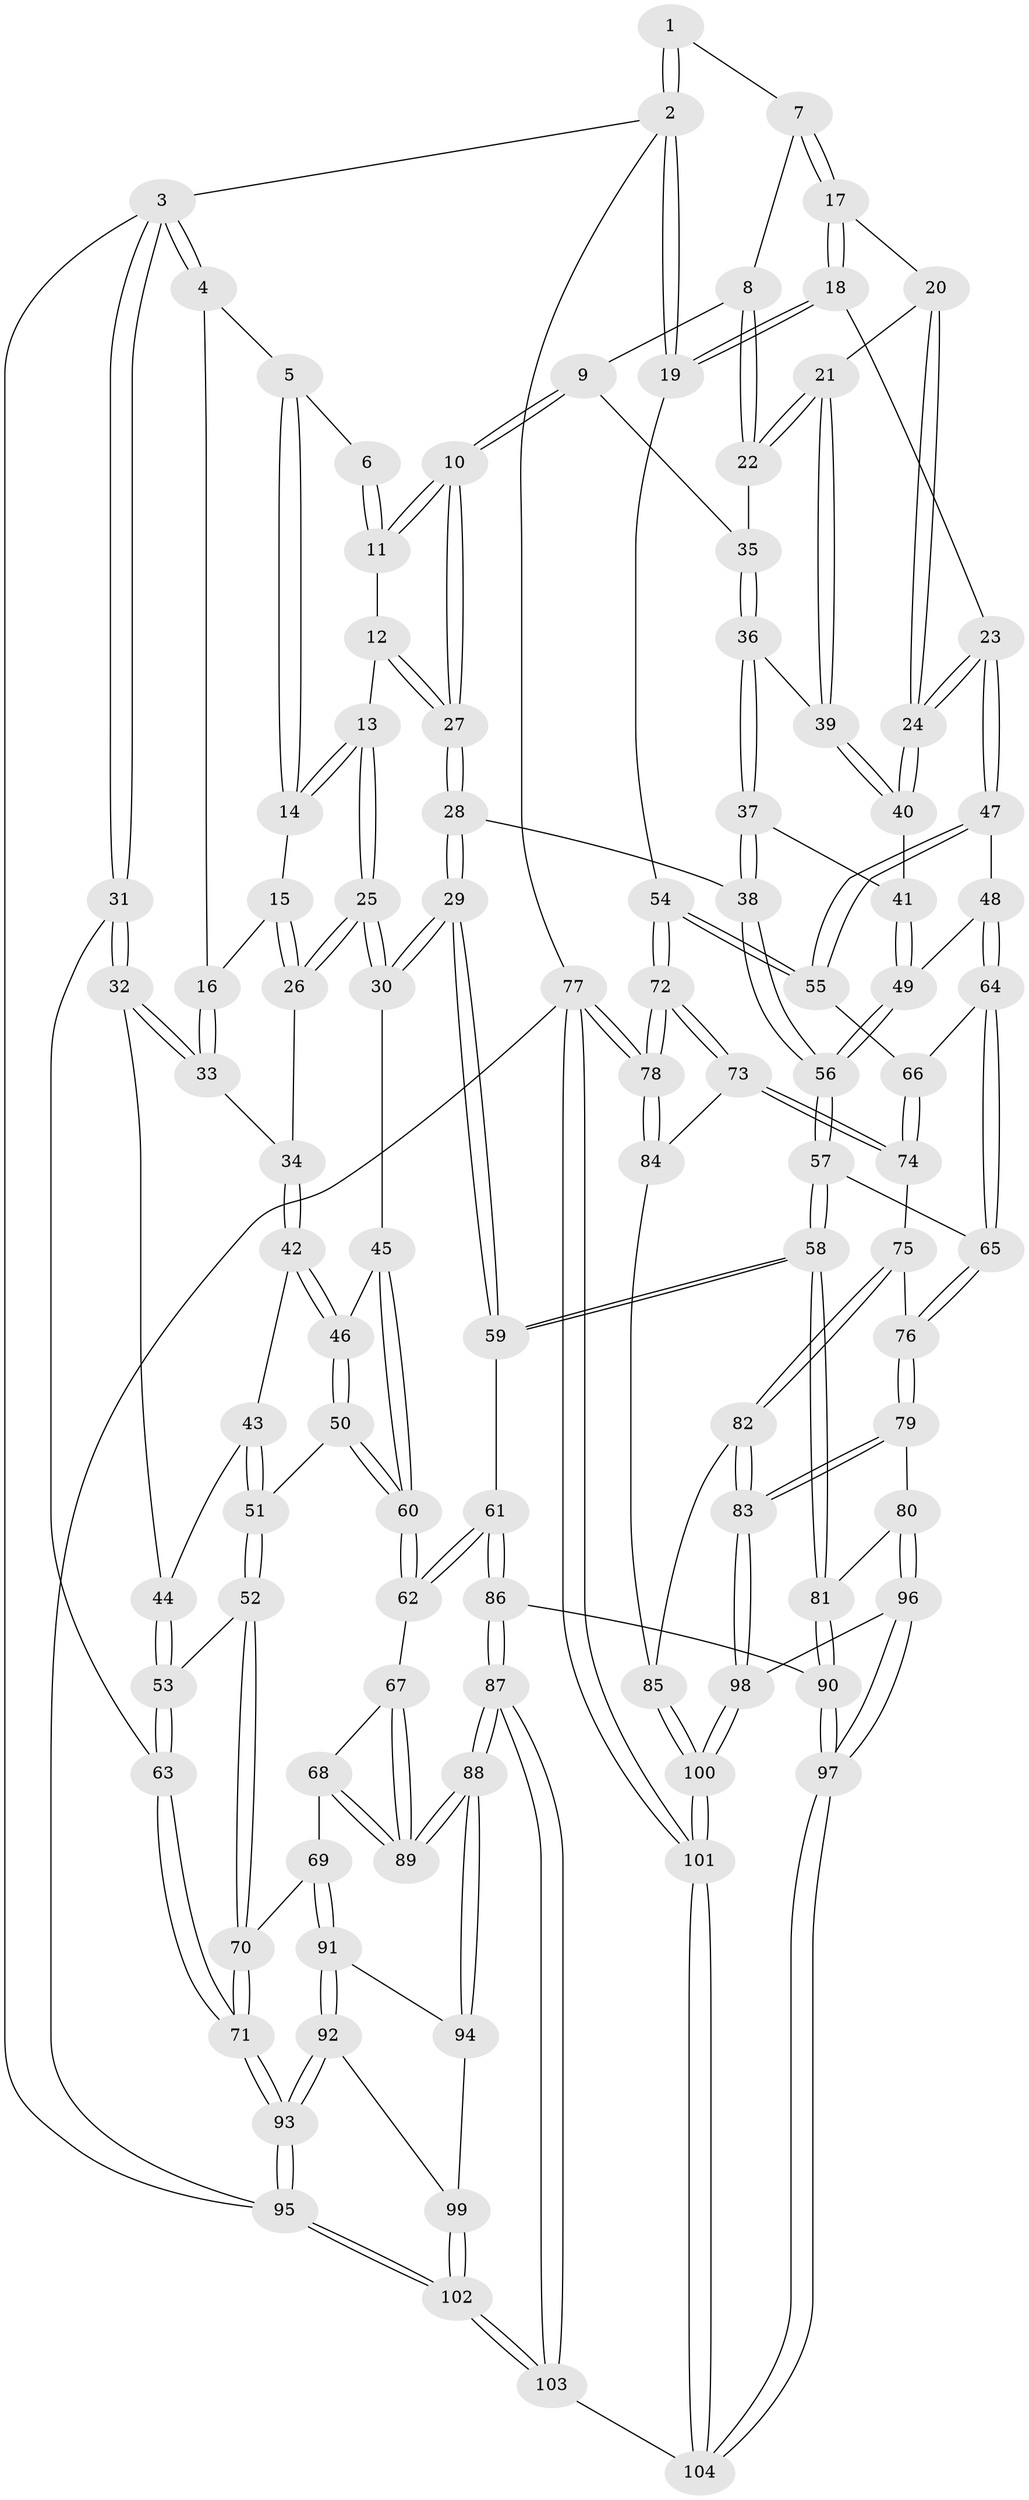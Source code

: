 // coarse degree distribution, {4: 0.375, 6: 0.1111111111111111, 5: 0.4027777777777778, 3: 0.09722222222222222, 2: 0.013888888888888888}
// Generated by graph-tools (version 1.1) at 2025/24/03/03/25 07:24:32]
// undirected, 104 vertices, 257 edges
graph export_dot {
graph [start="1"]
  node [color=gray90,style=filled];
  1 [pos="+0.6719963659914677+0"];
  2 [pos="+1+0"];
  3 [pos="+0+0"];
  4 [pos="+0.11722318839860983+0"];
  5 [pos="+0.12577531031376535+0"];
  6 [pos="+0.6105426235611041+0"];
  7 [pos="+0.7402026099375842+0"];
  8 [pos="+0.7084259255116792+0.06715911329993755"];
  9 [pos="+0.6108525875229884+0.1658553284947163"];
  10 [pos="+0.560025629216619+0.1830486493475219"];
  11 [pos="+0.544554721186031+0"];
  12 [pos="+0.37768716748647707+0.11845391272848968"];
  13 [pos="+0.35685152717978186+0.11545801376821638"];
  14 [pos="+0.2957390514154986+0.06421973826531174"];
  15 [pos="+0.21320102844741007+0.16143249716046085"];
  16 [pos="+0.09947110581807259+0.12175584737723925"];
  17 [pos="+0.8353631086885682+0.08277013598950338"];
  18 [pos="+0.998381191817817+0.10454235622118815"];
  19 [pos="+1+0"];
  20 [pos="+0.8278626265125423+0.1171826548062723"];
  21 [pos="+0.7294187858627169+0.19188377928632744"];
  22 [pos="+0.7078473052945629+0.177503331106885"];
  23 [pos="+0.8556777618025336+0.31464386206093103"];
  24 [pos="+0.844586114037229+0.306560387398415"];
  25 [pos="+0.27755622334514146+0.2596052487019923"];
  26 [pos="+0.2361665910280958+0.24311803442476929"];
  27 [pos="+0.5163135154718314+0.2802688688545082"];
  28 [pos="+0.5173484298353936+0.29676896897156574"];
  29 [pos="+0.3710948398980096+0.3514747810128872"];
  30 [pos="+0.3319146722120708+0.3446515076082481"];
  31 [pos="+0+0.28947974621579997"];
  32 [pos="+0+0.28214710877673915"];
  33 [pos="+0.057839594680897576+0.19851249129461784"];
  34 [pos="+0.15350205775262696+0.2659667806797936"];
  35 [pos="+0.704680057614387+0.17850646921953553"];
  36 [pos="+0.6620402507498223+0.23351243240773234"];
  37 [pos="+0.5435140147023977+0.3066062542353952"];
  38 [pos="+0.5286432348911789+0.306026544443651"];
  39 [pos="+0.7537941042124646+0.2447609845395286"];
  40 [pos="+0.7894181359907014+0.29481305241114975"];
  41 [pos="+0.6653414330541194+0.33370192878241844"];
  42 [pos="+0.14508597409172275+0.339057107130944"];
  43 [pos="+0.08332457280876672+0.37567753943290977"];
  44 [pos="+0.032756229597436376+0.3643451822329339"];
  45 [pos="+0.2861076172989053+0.3783050010660718"];
  46 [pos="+0.21323652688183473+0.38642219170425873"];
  47 [pos="+0.9000202564315966+0.38183397993375434"];
  48 [pos="+0.7420697133089401+0.4665556835418058"];
  49 [pos="+0.7128397462322101+0.45186840400878264"];
  50 [pos="+0.14028828190198922+0.4899412758004482"];
  51 [pos="+0.13507065976147245+0.4906856882469319"];
  52 [pos="+0.07698546094719066+0.5403459139335987"];
  53 [pos="+0.050644268474868165+0.5361653555220102"];
  54 [pos="+1+0.43732521845643624"];
  55 [pos="+0.9680021327920687+0.4222098006932304"];
  56 [pos="+0.5612264307822228+0.49148066272598995"];
  57 [pos="+0.5537886715651693+0.5244968073344303"];
  58 [pos="+0.4234864616311556+0.6201137272064482"];
  59 [pos="+0.40273437028410686+0.6166443985970996"];
  60 [pos="+0.25453157093561185+0.5364839556766003"];
  61 [pos="+0.39548284978258375+0.6184809345986004"];
  62 [pos="+0.30928194349360033+0.6172802155521513"];
  63 [pos="+0+0.550265643268185"];
  64 [pos="+0.7343713594220544+0.5912454098270745"];
  65 [pos="+0.7013727199569899+0.6207122977935936"];
  66 [pos="+0.8584070966472666+0.5846453535727342"];
  67 [pos="+0.29282985266009315+0.6295915554119275"];
  68 [pos="+0.15647521536032738+0.6916565465452884"];
  69 [pos="+0.1417886543605567+0.6922229532745463"];
  70 [pos="+0.13650578065619812+0.6872835435191752"];
  71 [pos="+0+0.6603121583849573"];
  72 [pos="+1+0.6822712403738661"];
  73 [pos="+0.9325049299803831+0.7240214054307682"];
  74 [pos="+0.8895328601824133+0.668058781096184"];
  75 [pos="+0.7803804012401068+0.6886949557018794"];
  76 [pos="+0.7006512715187037+0.6303522068376037"];
  77 [pos="+1+1"];
  78 [pos="+1+1"];
  79 [pos="+0.637396813774989+0.7614461744969859"];
  80 [pos="+0.5864308322721559+0.777333319433631"];
  81 [pos="+0.5245731436654224+0.7570637591376813"];
  82 [pos="+0.8331925677728581+0.8294526216408309"];
  83 [pos="+0.7721296537581264+0.8432939089853065"];
  84 [pos="+0.8484182306719188+0.8276618498527889"];
  85 [pos="+0.8410703354081985+0.8296615596980139"];
  86 [pos="+0.32495880133380634+0.8892888554504781"];
  87 [pos="+0.30167880037244854+0.9012005789518587"];
  88 [pos="+0.28206762803079294+0.8812172402306082"];
  89 [pos="+0.27913634092229805+0.8731043089505204"];
  90 [pos="+0.41223978236984393+0.8776320054179876"];
  91 [pos="+0.09618672912877634+0.782582531782737"];
  92 [pos="+0.027978010890466535+0.8405448084537349"];
  93 [pos="+0+0.8454572904739767"];
  94 [pos="+0.1911239295644096+0.8640612053594243"];
  95 [pos="+0+1"];
  96 [pos="+0.5847842009761115+0.9916541692191537"];
  97 [pos="+0.5663420013649367+1"];
  98 [pos="+0.7437273874021553+0.9080932441635514"];
  99 [pos="+0.09065220883450549+0.9180653302658055"];
  100 [pos="+0.8728801250124172+1"];
  101 [pos="+0.8889246243219736+1"];
  102 [pos="+0.19294587829907056+1"];
  103 [pos="+0.21841390571688682+1"];
  104 [pos="+0.5584086057595339+1"];
  1 -- 2;
  1 -- 2;
  1 -- 7;
  2 -- 3;
  2 -- 19;
  2 -- 19;
  2 -- 77;
  3 -- 4;
  3 -- 4;
  3 -- 31;
  3 -- 31;
  3 -- 95;
  4 -- 5;
  4 -- 16;
  5 -- 6;
  5 -- 14;
  5 -- 14;
  6 -- 11;
  6 -- 11;
  7 -- 8;
  7 -- 17;
  7 -- 17;
  8 -- 9;
  8 -- 22;
  8 -- 22;
  9 -- 10;
  9 -- 10;
  9 -- 35;
  10 -- 11;
  10 -- 11;
  10 -- 27;
  10 -- 27;
  11 -- 12;
  12 -- 13;
  12 -- 27;
  12 -- 27;
  13 -- 14;
  13 -- 14;
  13 -- 25;
  13 -- 25;
  14 -- 15;
  15 -- 16;
  15 -- 26;
  15 -- 26;
  16 -- 33;
  16 -- 33;
  17 -- 18;
  17 -- 18;
  17 -- 20;
  18 -- 19;
  18 -- 19;
  18 -- 23;
  19 -- 54;
  20 -- 21;
  20 -- 24;
  20 -- 24;
  21 -- 22;
  21 -- 22;
  21 -- 39;
  21 -- 39;
  22 -- 35;
  23 -- 24;
  23 -- 24;
  23 -- 47;
  23 -- 47;
  24 -- 40;
  24 -- 40;
  25 -- 26;
  25 -- 26;
  25 -- 30;
  25 -- 30;
  26 -- 34;
  27 -- 28;
  27 -- 28;
  28 -- 29;
  28 -- 29;
  28 -- 38;
  29 -- 30;
  29 -- 30;
  29 -- 59;
  29 -- 59;
  30 -- 45;
  31 -- 32;
  31 -- 32;
  31 -- 63;
  32 -- 33;
  32 -- 33;
  32 -- 44;
  33 -- 34;
  34 -- 42;
  34 -- 42;
  35 -- 36;
  35 -- 36;
  36 -- 37;
  36 -- 37;
  36 -- 39;
  37 -- 38;
  37 -- 38;
  37 -- 41;
  38 -- 56;
  38 -- 56;
  39 -- 40;
  39 -- 40;
  40 -- 41;
  41 -- 49;
  41 -- 49;
  42 -- 43;
  42 -- 46;
  42 -- 46;
  43 -- 44;
  43 -- 51;
  43 -- 51;
  44 -- 53;
  44 -- 53;
  45 -- 46;
  45 -- 60;
  45 -- 60;
  46 -- 50;
  46 -- 50;
  47 -- 48;
  47 -- 55;
  47 -- 55;
  48 -- 49;
  48 -- 64;
  48 -- 64;
  49 -- 56;
  49 -- 56;
  50 -- 51;
  50 -- 60;
  50 -- 60;
  51 -- 52;
  51 -- 52;
  52 -- 53;
  52 -- 70;
  52 -- 70;
  53 -- 63;
  53 -- 63;
  54 -- 55;
  54 -- 55;
  54 -- 72;
  54 -- 72;
  55 -- 66;
  56 -- 57;
  56 -- 57;
  57 -- 58;
  57 -- 58;
  57 -- 65;
  58 -- 59;
  58 -- 59;
  58 -- 81;
  58 -- 81;
  59 -- 61;
  60 -- 62;
  60 -- 62;
  61 -- 62;
  61 -- 62;
  61 -- 86;
  61 -- 86;
  62 -- 67;
  63 -- 71;
  63 -- 71;
  64 -- 65;
  64 -- 65;
  64 -- 66;
  65 -- 76;
  65 -- 76;
  66 -- 74;
  66 -- 74;
  67 -- 68;
  67 -- 89;
  67 -- 89;
  68 -- 69;
  68 -- 89;
  68 -- 89;
  69 -- 70;
  69 -- 91;
  69 -- 91;
  70 -- 71;
  70 -- 71;
  71 -- 93;
  71 -- 93;
  72 -- 73;
  72 -- 73;
  72 -- 78;
  72 -- 78;
  73 -- 74;
  73 -- 74;
  73 -- 84;
  74 -- 75;
  75 -- 76;
  75 -- 82;
  75 -- 82;
  76 -- 79;
  76 -- 79;
  77 -- 78;
  77 -- 78;
  77 -- 101;
  77 -- 101;
  77 -- 95;
  78 -- 84;
  78 -- 84;
  79 -- 80;
  79 -- 83;
  79 -- 83;
  80 -- 81;
  80 -- 96;
  80 -- 96;
  81 -- 90;
  81 -- 90;
  82 -- 83;
  82 -- 83;
  82 -- 85;
  83 -- 98;
  83 -- 98;
  84 -- 85;
  85 -- 100;
  85 -- 100;
  86 -- 87;
  86 -- 87;
  86 -- 90;
  87 -- 88;
  87 -- 88;
  87 -- 103;
  87 -- 103;
  88 -- 89;
  88 -- 89;
  88 -- 94;
  88 -- 94;
  90 -- 97;
  90 -- 97;
  91 -- 92;
  91 -- 92;
  91 -- 94;
  92 -- 93;
  92 -- 93;
  92 -- 99;
  93 -- 95;
  93 -- 95;
  94 -- 99;
  95 -- 102;
  95 -- 102;
  96 -- 97;
  96 -- 97;
  96 -- 98;
  97 -- 104;
  97 -- 104;
  98 -- 100;
  98 -- 100;
  99 -- 102;
  99 -- 102;
  100 -- 101;
  100 -- 101;
  101 -- 104;
  101 -- 104;
  102 -- 103;
  102 -- 103;
  103 -- 104;
}
